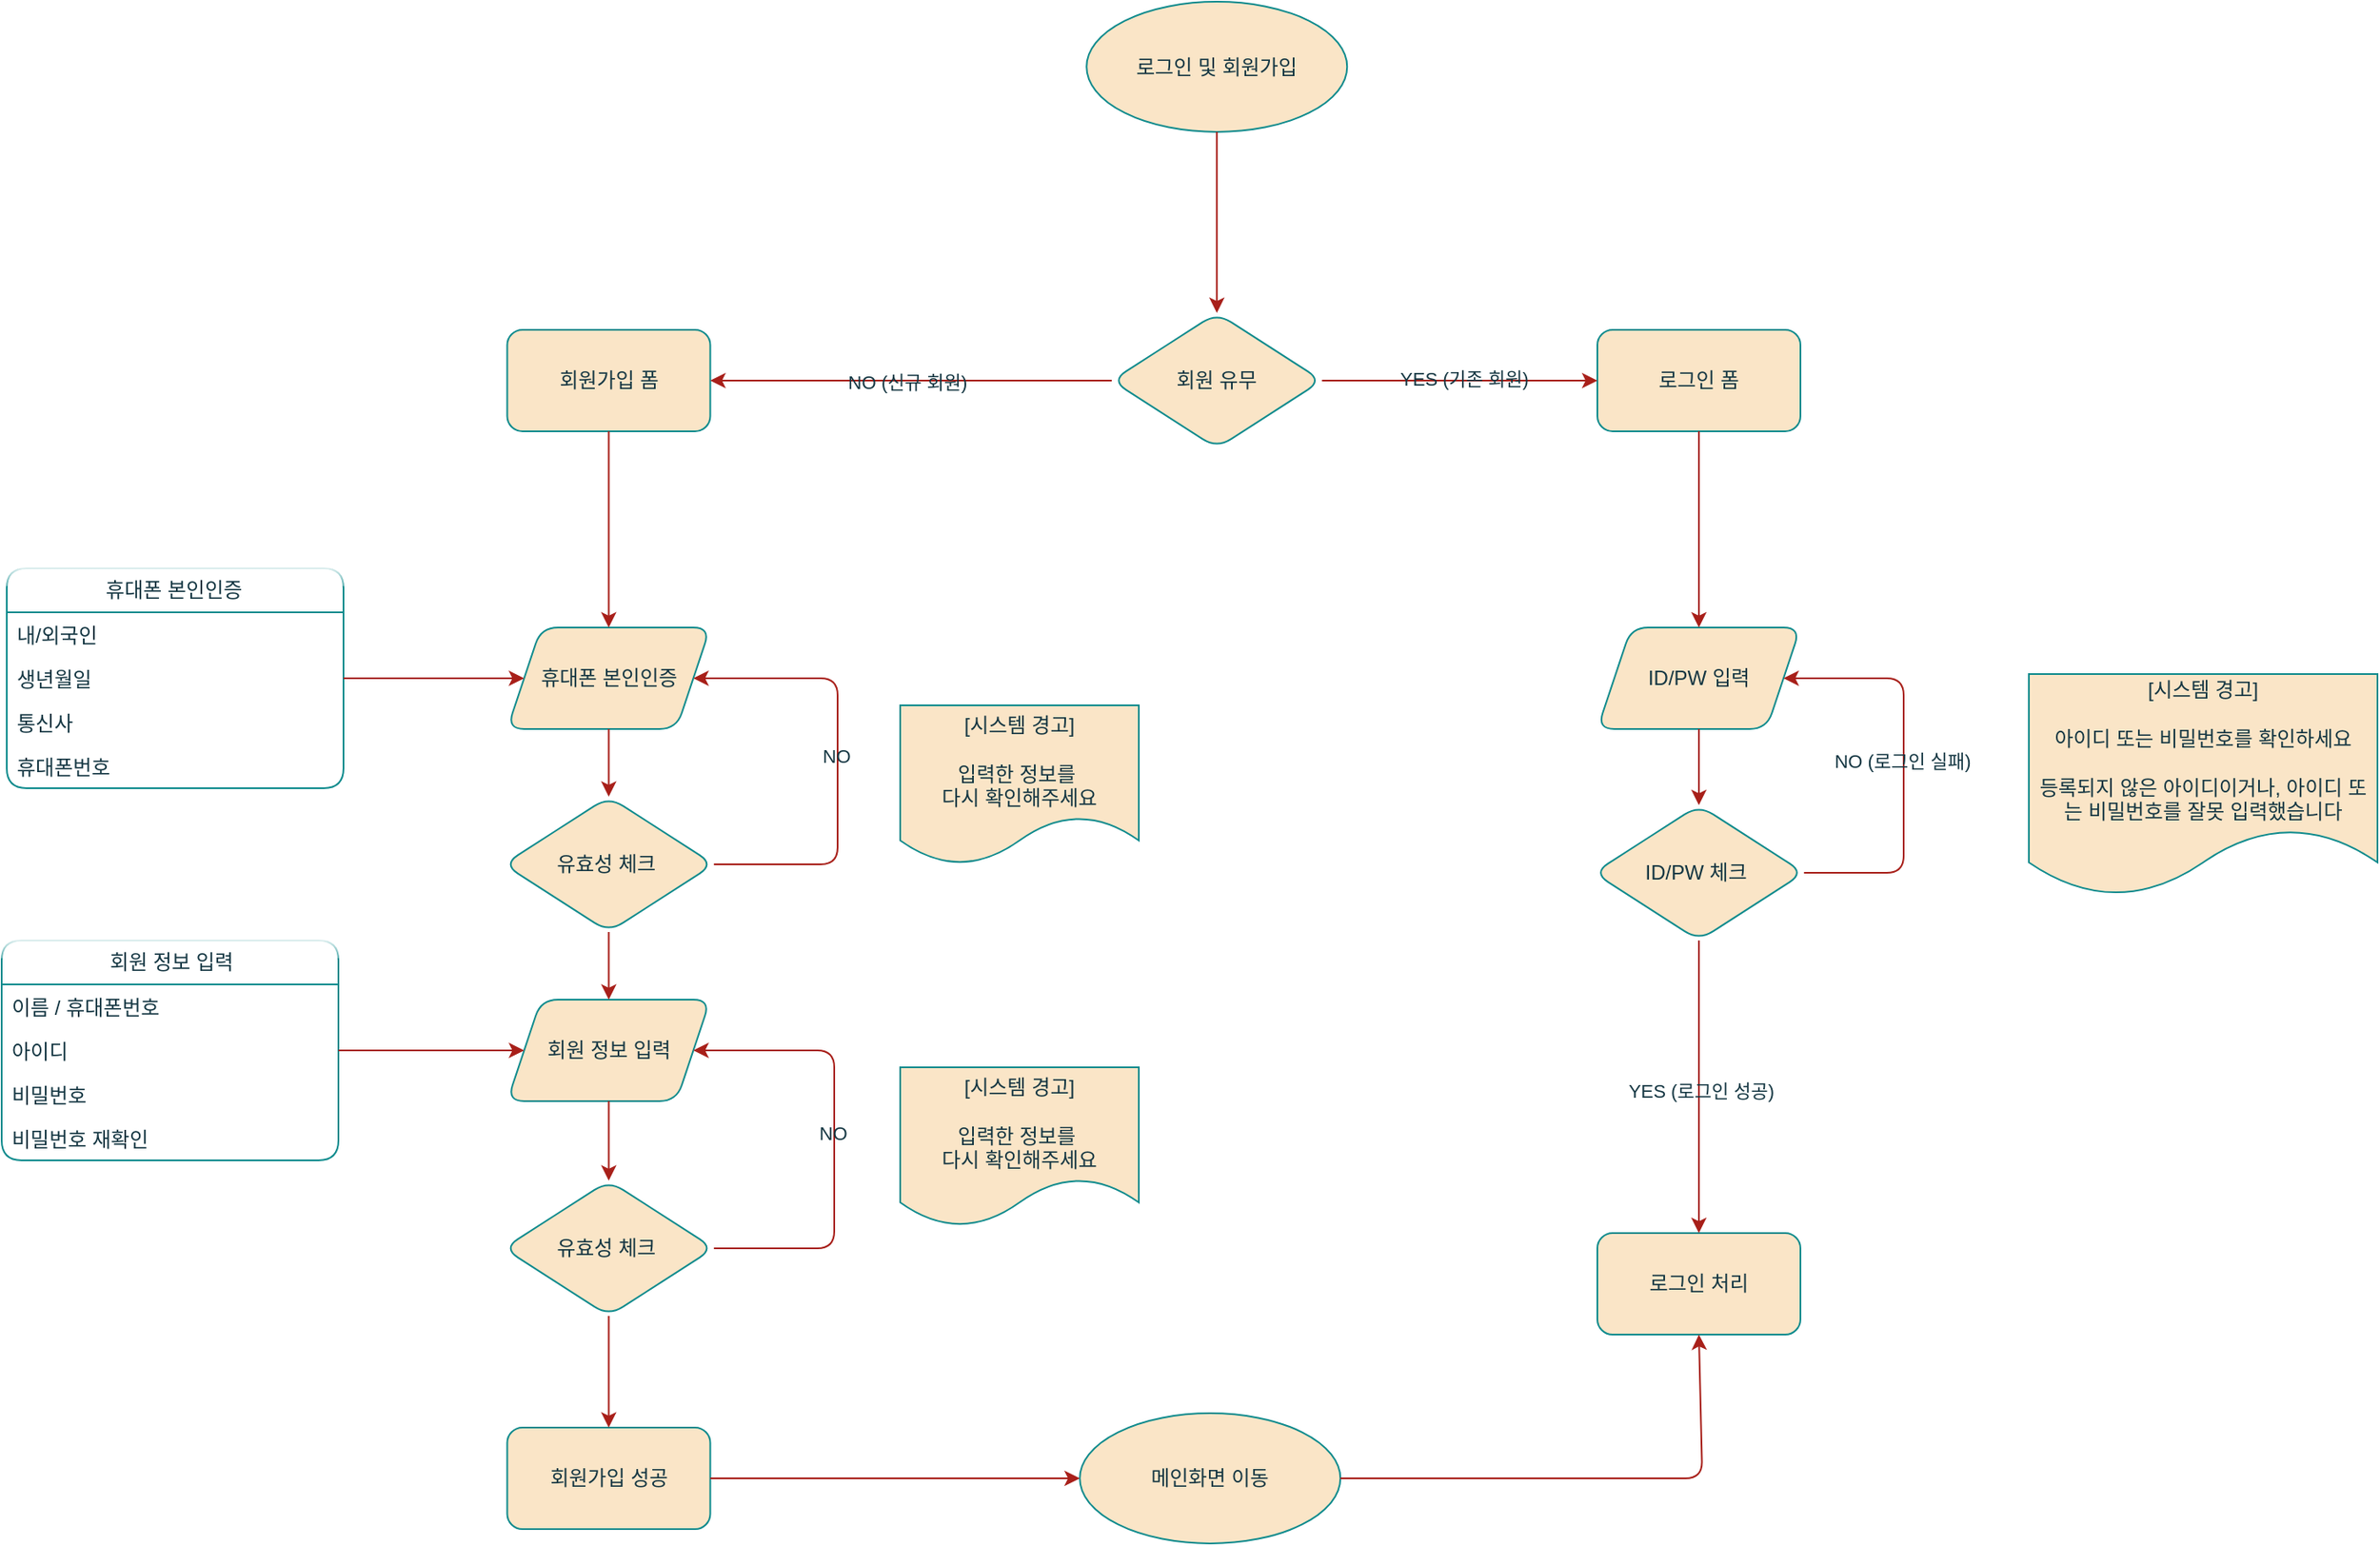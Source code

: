<mxfile version="24.7.16">
  <diagram name="페이지-1" id="WDOpKO4NPTPdkzbE7wX_">
    <mxGraphModel dx="2193" dy="1365" grid="0" gridSize="10" guides="0" tooltips="1" connect="0" arrows="0" fold="1" page="0" pageScale="1" pageWidth="827" pageHeight="1169" background="none" math="0" shadow="0">
      <root>
        <mxCell id="0" />
        <mxCell id="1" parent="0" />
        <mxCell id="cikBObeoJPo-PBKQ5aRE-9" value="휴대폰 본인인증&amp;nbsp;" style="swimlane;fontStyle=0;childLayout=stackLayout;horizontal=1;startSize=26;fillColor=none;horizontalStack=0;resizeParent=1;resizeParentMax=0;resizeLast=0;collapsible=1;marginBottom=0;html=1;align=center;verticalAlign=middle;glass=1;rounded=1;labelBackgroundColor=none;strokeColor=#0F8B8D;fontColor=#143642;" parent="1" vertex="1">
          <mxGeometry x="-112" y="31" width="199" height="130" as="geometry" />
        </mxCell>
        <mxCell id="cikBObeoJPo-PBKQ5aRE-11" value="내/외국인" style="text;strokeColor=none;fillColor=none;align=left;verticalAlign=top;spacingLeft=4;spacingRight=4;overflow=hidden;rotatable=0;points=[[0,0.5],[1,0.5]];portConstraint=eastwest;whiteSpace=wrap;html=1;rounded=1;labelBackgroundColor=none;fontColor=#143642;" parent="cikBObeoJPo-PBKQ5aRE-9" vertex="1">
          <mxGeometry y="26" width="199" height="26" as="geometry" />
        </mxCell>
        <mxCell id="cikBObeoJPo-PBKQ5aRE-12" value="생년월일" style="text;strokeColor=none;fillColor=none;align=left;verticalAlign=top;spacingLeft=4;spacingRight=4;overflow=hidden;rotatable=0;points=[[0,0.5],[1,0.5]];portConstraint=eastwest;whiteSpace=wrap;html=1;rounded=1;labelBackgroundColor=none;fontColor=#143642;" parent="cikBObeoJPo-PBKQ5aRE-9" vertex="1">
          <mxGeometry y="52" width="199" height="26" as="geometry" />
        </mxCell>
        <mxCell id="cikBObeoJPo-PBKQ5aRE-13" value="통신사" style="text;strokeColor=none;fillColor=none;align=left;verticalAlign=top;spacingLeft=4;spacingRight=4;overflow=hidden;rotatable=0;points=[[0,0.5],[1,0.5]];portConstraint=eastwest;whiteSpace=wrap;html=1;rounded=1;labelBackgroundColor=none;fontColor=#143642;" parent="cikBObeoJPo-PBKQ5aRE-9" vertex="1">
          <mxGeometry y="78" width="199" height="26" as="geometry" />
        </mxCell>
        <mxCell id="cikBObeoJPo-PBKQ5aRE-14" value="휴대폰번호" style="text;strokeColor=none;fillColor=none;align=left;verticalAlign=top;spacingLeft=4;spacingRight=4;overflow=hidden;rotatable=0;points=[[0,0.5],[1,0.5]];portConstraint=eastwest;whiteSpace=wrap;html=1;rounded=1;labelBackgroundColor=none;fontColor=#143642;" parent="cikBObeoJPo-PBKQ5aRE-9" vertex="1">
          <mxGeometry y="104" width="199" height="26" as="geometry" />
        </mxCell>
        <mxCell id="cikBObeoJPo-PBKQ5aRE-20" value="휴대폰 본인인증" style="shape=parallelogram;perimeter=parallelogramPerimeter;whiteSpace=wrap;html=1;fixedSize=1;rounded=1;labelBackgroundColor=none;fillColor=#FAE5C7;strokeColor=#0F8B8D;fontColor=#143642;" parent="1" vertex="1">
          <mxGeometry x="183.75" y="66" width="120" height="60" as="geometry" />
        </mxCell>
        <mxCell id="cikBObeoJPo-PBKQ5aRE-21" value="유효성 체크&amp;nbsp;" style="rhombus;whiteSpace=wrap;html=1;rounded=1;labelBackgroundColor=none;fillColor=#FAE5C7;strokeColor=#0F8B8D;fontColor=#143642;" parent="1" vertex="1">
          <mxGeometry x="181.63" y="166" width="124.25" height="80" as="geometry" />
        </mxCell>
        <mxCell id="cikBObeoJPo-PBKQ5aRE-22" value="&lt;div&gt;&lt;br&gt;&lt;/div&gt;[시스템 경고]&lt;div&gt;&lt;br&gt;&lt;div&gt;&lt;div&gt;&lt;span style=&quot;background-color: initial;&quot;&gt;입력한 정보를&amp;nbsp;&lt;/span&gt;&lt;/div&gt;&lt;div&gt;다시 확인해주세요&lt;br&gt;&lt;div&gt;&lt;div&gt;&lt;br&gt;&lt;/div&gt;&lt;/div&gt;&lt;/div&gt;&lt;/div&gt;&lt;/div&gt;" style="shape=document;whiteSpace=wrap;html=1;boundedLbl=1;rounded=1;labelBackgroundColor=none;fillColor=#FAE5C7;strokeColor=#0F8B8D;fontColor=#143642;" parent="1" vertex="1">
          <mxGeometry x="416" y="112" width="141" height="94" as="geometry" />
        </mxCell>
        <mxCell id="cikBObeoJPo-PBKQ5aRE-24" value="회원 정보 입력" style="shape=parallelogram;perimeter=parallelogramPerimeter;whiteSpace=wrap;html=1;fixedSize=1;rounded=1;labelBackgroundColor=none;fillColor=#FAE5C7;strokeColor=#0F8B8D;fontColor=#143642;" parent="1" vertex="1">
          <mxGeometry x="183.76" y="286" width="120" height="60" as="geometry" />
        </mxCell>
        <mxCell id="cikBObeoJPo-PBKQ5aRE-26" value="회원 유무" style="rhombus;whiteSpace=wrap;html=1;rounded=1;labelBackgroundColor=none;fillColor=#FAE5C7;strokeColor=#0F8B8D;fontColor=#143642;" parent="1" vertex="1">
          <mxGeometry x="541" y="-120" width="124.25" height="80" as="geometry" />
        </mxCell>
        <mxCell id="cikBObeoJPo-PBKQ5aRE-27" value="회원가입 폼" style="rounded=1;whiteSpace=wrap;html=1;labelBackgroundColor=none;fillColor=#FAE5C7;strokeColor=#0F8B8D;fontColor=#143642;" parent="1" vertex="1">
          <mxGeometry x="183.75" y="-110" width="120" height="60" as="geometry" />
        </mxCell>
        <mxCell id="cikBObeoJPo-PBKQ5aRE-28" value="로그인 폼" style="rounded=1;whiteSpace=wrap;html=1;labelBackgroundColor=none;fillColor=#FAE5C7;strokeColor=#0F8B8D;fontColor=#143642;" parent="1" vertex="1">
          <mxGeometry x="828" y="-110" width="120" height="60" as="geometry" />
        </mxCell>
        <mxCell id="cikBObeoJPo-PBKQ5aRE-29" value="ID/PW 입력" style="shape=parallelogram;perimeter=parallelogramPerimeter;whiteSpace=wrap;html=1;fixedSize=1;rounded=1;labelBackgroundColor=none;fillColor=#FAE5C7;strokeColor=#0F8B8D;fontColor=#143642;" parent="1" vertex="1">
          <mxGeometry x="828" y="66" width="120" height="60" as="geometry" />
        </mxCell>
        <mxCell id="cikBObeoJPo-PBKQ5aRE-30" value="ID/PW 체크&amp;nbsp;" style="rhombus;whiteSpace=wrap;html=1;rounded=1;labelBackgroundColor=none;fillColor=#FAE5C7;strokeColor=#0F8B8D;fontColor=#143642;" parent="1" vertex="1">
          <mxGeometry x="825.87" y="171" width="124.25" height="80" as="geometry" />
        </mxCell>
        <mxCell id="cikBObeoJPo-PBKQ5aRE-31" value="로그인 처리" style="rounded=1;whiteSpace=wrap;html=1;labelBackgroundColor=none;fillColor=#FAE5C7;strokeColor=#0F8B8D;fontColor=#143642;" parent="1" vertex="1">
          <mxGeometry x="827.99" y="424" width="120" height="60" as="geometry" />
        </mxCell>
        <mxCell id="cikBObeoJPo-PBKQ5aRE-32" value="유효성 체크&amp;nbsp;" style="rhombus;whiteSpace=wrap;html=1;rounded=1;labelBackgroundColor=none;fillColor=#FAE5C7;strokeColor=#0F8B8D;fontColor=#143642;" parent="1" vertex="1">
          <mxGeometry x="181.64" y="393" width="124.25" height="80" as="geometry" />
        </mxCell>
        <mxCell id="cikBObeoJPo-PBKQ5aRE-34" value="회원가입 성공" style="rounded=1;whiteSpace=wrap;html=1;labelBackgroundColor=none;fillColor=#FAE5C7;strokeColor=#0F8B8D;fontColor=#143642;" parent="1" vertex="1">
          <mxGeometry x="183.75" y="539" width="120" height="60" as="geometry" />
        </mxCell>
        <mxCell id="cikBObeoJPo-PBKQ5aRE-35" value="메인화면 이동" style="ellipse;whiteSpace=wrap;html=1;rounded=1;labelBackgroundColor=none;fillColor=#FAE5C7;strokeColor=#0F8B8D;fontColor=#143642;" parent="1" vertex="1">
          <mxGeometry x="522.13" y="530.5" width="154" height="77" as="geometry" />
        </mxCell>
        <mxCell id="cikBObeoJPo-PBKQ5aRE-37" value="회원 정보 입력" style="swimlane;fontStyle=0;childLayout=stackLayout;horizontal=1;startSize=26;fillColor=none;horizontalStack=0;resizeParent=1;resizeParentMax=0;resizeLast=0;collapsible=1;marginBottom=0;html=1;align=center;verticalAlign=middle;glass=1;rounded=1;labelBackgroundColor=none;strokeColor=#0F8B8D;fontColor=#143642;" parent="1" vertex="1">
          <mxGeometry x="-115" y="251" width="199" height="130" as="geometry" />
        </mxCell>
        <mxCell id="cikBObeoJPo-PBKQ5aRE-38" value="이름 / 휴대폰번호" style="text;strokeColor=none;fillColor=none;align=left;verticalAlign=top;spacingLeft=4;spacingRight=4;overflow=hidden;rotatable=0;points=[[0,0.5],[1,0.5]];portConstraint=eastwest;whiteSpace=wrap;html=1;rounded=1;labelBackgroundColor=none;fontColor=#143642;" parent="cikBObeoJPo-PBKQ5aRE-37" vertex="1">
          <mxGeometry y="26" width="199" height="26" as="geometry" />
        </mxCell>
        <mxCell id="cikBObeoJPo-PBKQ5aRE-39" value="아이디" style="text;strokeColor=none;fillColor=none;align=left;verticalAlign=top;spacingLeft=4;spacingRight=4;overflow=hidden;rotatable=0;points=[[0,0.5],[1,0.5]];portConstraint=eastwest;whiteSpace=wrap;html=1;rounded=1;labelBackgroundColor=none;fontColor=#143642;" parent="cikBObeoJPo-PBKQ5aRE-37" vertex="1">
          <mxGeometry y="52" width="199" height="26" as="geometry" />
        </mxCell>
        <mxCell id="cikBObeoJPo-PBKQ5aRE-40" value="비밀번호" style="text;strokeColor=none;fillColor=none;align=left;verticalAlign=top;spacingLeft=4;spacingRight=4;overflow=hidden;rotatable=0;points=[[0,0.5],[1,0.5]];portConstraint=eastwest;whiteSpace=wrap;html=1;rounded=1;labelBackgroundColor=none;fontColor=#143642;" parent="cikBObeoJPo-PBKQ5aRE-37" vertex="1">
          <mxGeometry y="78" width="199" height="26" as="geometry" />
        </mxCell>
        <mxCell id="cikBObeoJPo-PBKQ5aRE-41" value="비밀번호 재확인" style="text;strokeColor=none;fillColor=none;align=left;verticalAlign=top;spacingLeft=4;spacingRight=4;overflow=hidden;rotatable=0;points=[[0,0.5],[1,0.5]];portConstraint=eastwest;whiteSpace=wrap;html=1;rounded=1;labelBackgroundColor=none;fontColor=#143642;" parent="cikBObeoJPo-PBKQ5aRE-37" vertex="1">
          <mxGeometry y="104" width="199" height="26" as="geometry" />
        </mxCell>
        <mxCell id="cikBObeoJPo-PBKQ5aRE-42" value="[시스템 경고]&lt;div&gt;&lt;br&gt;&lt;/div&gt;&lt;div&gt;아이디 또는 비밀번호를 확인하세요&lt;/div&gt;&lt;div&gt;&lt;br&gt;&lt;/div&gt;&lt;div&gt;등록되지 않은 아이디이거나, 아이디 또는 비밀번호를 잘못 입력했습니다&lt;/div&gt;" style="shape=document;whiteSpace=wrap;html=1;boundedLbl=1;rounded=1;labelBackgroundColor=none;fillColor=#FAE5C7;strokeColor=#0F8B8D;fontColor=#143642;" parent="1" vertex="1">
          <mxGeometry x="1083" y="93.5" width="206" height="131" as="geometry" />
        </mxCell>
        <mxCell id="cikBObeoJPo-PBKQ5aRE-43" value="&lt;div&gt;&lt;br&gt;&lt;/div&gt;[시스템 경고]&lt;div&gt;&lt;br&gt;&lt;div&gt;&lt;div&gt;&lt;span style=&quot;background-color: initial;&quot;&gt;입력한 정보를&amp;nbsp;&lt;/span&gt;&lt;/div&gt;&lt;div&gt;다시 확인해주세요&lt;br&gt;&lt;div&gt;&lt;div&gt;&lt;br&gt;&lt;/div&gt;&lt;/div&gt;&lt;/div&gt;&lt;/div&gt;&lt;/div&gt;" style="shape=document;whiteSpace=wrap;html=1;boundedLbl=1;rounded=1;labelBackgroundColor=none;fillColor=#FAE5C7;strokeColor=#0F8B8D;fontColor=#143642;" parent="1" vertex="1">
          <mxGeometry x="416" y="326" width="141" height="94" as="geometry" />
        </mxCell>
        <mxCell id="cikBObeoJPo-PBKQ5aRE-44" value="로그인 및 회원가입" style="ellipse;whiteSpace=wrap;html=1;rounded=1;labelBackgroundColor=none;fillColor=#FAE5C7;strokeColor=#0F8B8D;fontColor=#143642;" parent="1" vertex="1">
          <mxGeometry x="526.13" y="-304" width="154" height="77" as="geometry" />
        </mxCell>
        <mxCell id="cikBObeoJPo-PBKQ5aRE-45" value="" style="endArrow=classic;rounded=1;exitX=0.5;exitY=1;exitDx=0;exitDy=0;entryX=0.5;entryY=0;entryDx=0;entryDy=0;flowAnimation=0;align=center;html=1;labelBackgroundColor=none;strokeColor=#A8201A;fontColor=default;" parent="1" source="cikBObeoJPo-PBKQ5aRE-44" target="cikBObeoJPo-PBKQ5aRE-26" edge="1">
          <mxGeometry width="50" height="50" relative="1" as="geometry">
            <mxPoint x="329" y="24" as="sourcePoint" />
            <mxPoint x="379" y="-26" as="targetPoint" />
          </mxGeometry>
        </mxCell>
        <mxCell id="cikBObeoJPo-PBKQ5aRE-48" value="" style="endArrow=classic;rounded=1;exitX=0;exitY=0.5;exitDx=0;exitDy=0;entryX=1;entryY=0.5;entryDx=0;entryDy=0;flowAnimation=0;align=center;html=1;labelBackgroundColor=none;strokeColor=#A8201A;fontColor=default;" parent="1" source="cikBObeoJPo-PBKQ5aRE-26" target="cikBObeoJPo-PBKQ5aRE-27" edge="1">
          <mxGeometry width="50" height="50" relative="1" as="geometry">
            <mxPoint x="613" y="-217" as="sourcePoint" />
            <mxPoint x="613" y="-110" as="targetPoint" />
          </mxGeometry>
        </mxCell>
        <mxCell id="cikBObeoJPo-PBKQ5aRE-49" value="NO (신규 회원)" style="edgeLabel;html=1;align=center;verticalAlign=middle;resizable=0;points=[];rounded=1;labelBackgroundColor=none;fontColor=#143642;" parent="cikBObeoJPo-PBKQ5aRE-48" vertex="1" connectable="0">
          <mxGeometry x="0.023" y="1" relative="1" as="geometry">
            <mxPoint as="offset" />
          </mxGeometry>
        </mxCell>
        <mxCell id="cikBObeoJPo-PBKQ5aRE-50" value="" style="endArrow=classic;rounded=1;exitX=1;exitY=0.5;exitDx=0;exitDy=0;entryX=0;entryY=0.5;entryDx=0;entryDy=0;flowAnimation=0;align=center;html=1;labelBackgroundColor=none;strokeColor=#A8201A;fontColor=default;" parent="1" source="cikBObeoJPo-PBKQ5aRE-26" target="cikBObeoJPo-PBKQ5aRE-28" edge="1">
          <mxGeometry width="50" height="50" relative="1" as="geometry">
            <mxPoint x="551" y="-70" as="sourcePoint" />
            <mxPoint x="314" y="-70" as="targetPoint" />
          </mxGeometry>
        </mxCell>
        <mxCell id="cikBObeoJPo-PBKQ5aRE-51" value="YES (기존 회원)" style="edgeLabel;html=1;align=center;verticalAlign=middle;resizable=0;points=[];rounded=1;labelBackgroundColor=none;fontColor=#143642;" parent="cikBObeoJPo-PBKQ5aRE-50" vertex="1" connectable="0">
          <mxGeometry x="0.023" y="1" relative="1" as="geometry">
            <mxPoint as="offset" />
          </mxGeometry>
        </mxCell>
        <mxCell id="cikBObeoJPo-PBKQ5aRE-52" value="" style="endArrow=classic;rounded=1;exitX=0.5;exitY=1;exitDx=0;exitDy=0;entryX=0.5;entryY=0;entryDx=0;entryDy=0;flowAnimation=0;align=center;html=1;labelBackgroundColor=none;strokeColor=#A8201A;fontColor=default;" parent="1" source="cikBObeoJPo-PBKQ5aRE-27" target="cikBObeoJPo-PBKQ5aRE-20" edge="1">
          <mxGeometry width="50" height="50" relative="1" as="geometry">
            <mxPoint x="613" y="-217" as="sourcePoint" />
            <mxPoint x="613" y="-110" as="targetPoint" />
          </mxGeometry>
        </mxCell>
        <mxCell id="cikBObeoJPo-PBKQ5aRE-53" value="" style="endArrow=classic;rounded=1;exitX=0.5;exitY=1;exitDx=0;exitDy=0;entryX=0.5;entryY=0;entryDx=0;entryDy=0;flowAnimation=0;align=center;html=1;labelBackgroundColor=none;strokeColor=#A8201A;fontColor=default;" parent="1" source="cikBObeoJPo-PBKQ5aRE-28" target="cikBObeoJPo-PBKQ5aRE-29" edge="1">
          <mxGeometry width="50" height="50" relative="1" as="geometry">
            <mxPoint x="254" y="-40" as="sourcePoint" />
            <mxPoint x="254" y="76" as="targetPoint" />
          </mxGeometry>
        </mxCell>
        <mxCell id="cikBObeoJPo-PBKQ5aRE-54" value="" style="endArrow=classic;rounded=1;exitX=0.5;exitY=1;exitDx=0;exitDy=0;entryX=0.5;entryY=0;entryDx=0;entryDy=0;flowAnimation=0;align=center;html=1;labelBackgroundColor=none;strokeColor=#A8201A;fontColor=default;" parent="1" source="cikBObeoJPo-PBKQ5aRE-29" target="cikBObeoJPo-PBKQ5aRE-30" edge="1">
          <mxGeometry width="50" height="50" relative="1" as="geometry">
            <mxPoint x="264" y="-30" as="sourcePoint" />
            <mxPoint x="264" y="86" as="targetPoint" />
          </mxGeometry>
        </mxCell>
        <mxCell id="cikBObeoJPo-PBKQ5aRE-55" value="" style="endArrow=classic;rounded=1;exitX=0.5;exitY=1;exitDx=0;exitDy=0;entryX=0.5;entryY=0;entryDx=0;entryDy=0;flowAnimation=0;align=center;html=1;labelBackgroundColor=none;strokeColor=#A8201A;fontColor=default;" parent="1" source="cikBObeoJPo-PBKQ5aRE-30" target="cikBObeoJPo-PBKQ5aRE-31" edge="1">
          <mxGeometry width="50" height="50" relative="1" as="geometry">
            <mxPoint x="675" y="-70" as="sourcePoint" />
            <mxPoint x="838" y="-70" as="targetPoint" />
          </mxGeometry>
        </mxCell>
        <mxCell id="cikBObeoJPo-PBKQ5aRE-56" value="YES (로그인 성공)" style="edgeLabel;html=1;align=center;verticalAlign=middle;resizable=0;points=[];rounded=1;labelBackgroundColor=none;fontColor=#143642;" parent="cikBObeoJPo-PBKQ5aRE-55" vertex="1" connectable="0">
          <mxGeometry x="0.023" y="1" relative="1" as="geometry">
            <mxPoint as="offset" />
          </mxGeometry>
        </mxCell>
        <mxCell id="cikBObeoJPo-PBKQ5aRE-57" value="" style="endArrow=classic;rounded=1;exitX=1;exitY=0.5;exitDx=0;exitDy=0;entryX=1;entryY=0.5;entryDx=0;entryDy=0;flowAnimation=0;align=center;html=1;labelBackgroundColor=none;strokeColor=#A8201A;fontColor=default;" parent="1" source="cikBObeoJPo-PBKQ5aRE-30" target="cikBObeoJPo-PBKQ5aRE-29" edge="1">
          <mxGeometry width="50" height="50" relative="1" as="geometry">
            <mxPoint x="962.24" y="221" as="sourcePoint" />
            <mxPoint x="950.12" y="106" as="targetPoint" />
            <Array as="points">
              <mxPoint x="1009" y="211" />
              <mxPoint x="1009" y="96" />
            </Array>
          </mxGeometry>
        </mxCell>
        <mxCell id="cikBObeoJPo-PBKQ5aRE-58" value="NO (로그인 실패)" style="edgeLabel;html=1;align=center;verticalAlign=middle;resizable=0;points=[];rounded=1;labelBackgroundColor=none;fontColor=#143642;" parent="cikBObeoJPo-PBKQ5aRE-57" vertex="1" connectable="0">
          <mxGeometry x="0.023" y="1" relative="1" as="geometry">
            <mxPoint as="offset" />
          </mxGeometry>
        </mxCell>
        <mxCell id="cikBObeoJPo-PBKQ5aRE-59" value="" style="endArrow=classic;rounded=1;exitX=1;exitY=0.5;exitDx=0;exitDy=0;entryX=0;entryY=0.5;entryDx=0;entryDy=0;flowAnimation=0;align=center;html=1;labelBackgroundColor=none;strokeColor=#A8201A;fontColor=default;" parent="1" source="cikBObeoJPo-PBKQ5aRE-12" target="cikBObeoJPo-PBKQ5aRE-20" edge="1">
          <mxGeometry width="50" height="50" relative="1" as="geometry">
            <mxPoint x="254" y="-40" as="sourcePoint" />
            <mxPoint x="254" y="76" as="targetPoint" />
          </mxGeometry>
        </mxCell>
        <mxCell id="cikBObeoJPo-PBKQ5aRE-60" value="" style="endArrow=classic;rounded=1;exitX=1;exitY=0.5;exitDx=0;exitDy=0;entryX=0;entryY=0.5;entryDx=0;entryDy=0;flowAnimation=0;align=center;html=1;labelBackgroundColor=none;strokeColor=#A8201A;fontColor=default;" parent="1" source="cikBObeoJPo-PBKQ5aRE-39" target="cikBObeoJPo-PBKQ5aRE-24" edge="1">
          <mxGeometry width="50" height="50" relative="1" as="geometry">
            <mxPoint x="97" y="106" as="sourcePoint" />
            <mxPoint x="204" y="106" as="targetPoint" />
          </mxGeometry>
        </mxCell>
        <mxCell id="cikBObeoJPo-PBKQ5aRE-61" value="" style="endArrow=classic;rounded=1;exitX=0.5;exitY=1;exitDx=0;exitDy=0;entryX=0.5;entryY=0;entryDx=0;entryDy=0;flowAnimation=0;align=center;html=1;labelBackgroundColor=none;strokeColor=#A8201A;fontColor=default;" parent="1" source="cikBObeoJPo-PBKQ5aRE-20" target="cikBObeoJPo-PBKQ5aRE-21" edge="1">
          <mxGeometry width="50" height="50" relative="1" as="geometry">
            <mxPoint x="254" y="-40" as="sourcePoint" />
            <mxPoint x="254" y="76" as="targetPoint" />
          </mxGeometry>
        </mxCell>
        <mxCell id="cikBObeoJPo-PBKQ5aRE-62" value="" style="endArrow=classic;rounded=1;exitX=0.5;exitY=1;exitDx=0;exitDy=0;entryX=0.5;entryY=0;entryDx=0;entryDy=0;flowAnimation=0;align=center;html=1;labelBackgroundColor=none;strokeColor=#A8201A;fontColor=default;" parent="1" source="cikBObeoJPo-PBKQ5aRE-21" target="cikBObeoJPo-PBKQ5aRE-24" edge="1">
          <mxGeometry width="50" height="50" relative="1" as="geometry">
            <mxPoint x="254" y="136" as="sourcePoint" />
            <mxPoint x="254" y="176" as="targetPoint" />
          </mxGeometry>
        </mxCell>
        <mxCell id="cikBObeoJPo-PBKQ5aRE-65" value="" style="endArrow=classic;rounded=1;exitX=1;exitY=0.5;exitDx=0;exitDy=0;entryX=1;entryY=0.5;entryDx=0;entryDy=0;flowAnimation=0;align=center;html=1;labelBackgroundColor=none;strokeColor=#A8201A;fontColor=default;" parent="1" source="cikBObeoJPo-PBKQ5aRE-21" target="cikBObeoJPo-PBKQ5aRE-20" edge="1">
          <mxGeometry width="50" height="50" relative="1" as="geometry">
            <mxPoint x="319.99" y="216.5" as="sourcePoint" />
            <mxPoint x="307.99" y="101.5" as="targetPoint" />
            <Array as="points">
              <mxPoint x="379" y="206" />
              <mxPoint x="379" y="96" />
            </Array>
          </mxGeometry>
        </mxCell>
        <mxCell id="cikBObeoJPo-PBKQ5aRE-66" value="NO" style="edgeLabel;html=1;align=center;verticalAlign=middle;resizable=0;points=[];rounded=1;labelBackgroundColor=none;fontColor=#143642;" parent="cikBObeoJPo-PBKQ5aRE-65" vertex="1" connectable="0">
          <mxGeometry x="0.023" y="1" relative="1" as="geometry">
            <mxPoint as="offset" />
          </mxGeometry>
        </mxCell>
        <mxCell id="cikBObeoJPo-PBKQ5aRE-67" value="" style="endArrow=classic;rounded=1;exitX=1;exitY=0.5;exitDx=0;exitDy=0;entryX=1;entryY=0.5;entryDx=0;entryDy=0;flowAnimation=0;align=center;html=1;labelBackgroundColor=none;strokeColor=#A8201A;fontColor=default;" parent="1" source="cikBObeoJPo-PBKQ5aRE-32" target="cikBObeoJPo-PBKQ5aRE-24" edge="1">
          <mxGeometry width="50" height="50" relative="1" as="geometry">
            <mxPoint x="323" y="427" as="sourcePoint" />
            <mxPoint x="311" y="317" as="targetPoint" />
            <Array as="points">
              <mxPoint x="377" y="433" />
              <mxPoint x="377" y="316" />
            </Array>
          </mxGeometry>
        </mxCell>
        <mxCell id="cikBObeoJPo-PBKQ5aRE-68" value="NO" style="edgeLabel;html=1;align=center;verticalAlign=middle;resizable=0;points=[];rounded=1;labelBackgroundColor=none;fontColor=#143642;" parent="cikBObeoJPo-PBKQ5aRE-67" vertex="1" connectable="0">
          <mxGeometry x="0.023" y="1" relative="1" as="geometry">
            <mxPoint as="offset" />
          </mxGeometry>
        </mxCell>
        <mxCell id="cikBObeoJPo-PBKQ5aRE-69" value="" style="endArrow=classic;rounded=1;exitX=0.5;exitY=1;exitDx=0;exitDy=0;entryX=0.5;entryY=0;entryDx=0;entryDy=0;flowAnimation=0;align=center;html=1;labelBackgroundColor=none;strokeColor=#A8201A;fontColor=default;" parent="1" source="cikBObeoJPo-PBKQ5aRE-24" target="cikBObeoJPo-PBKQ5aRE-32" edge="1">
          <mxGeometry width="50" height="50" relative="1" as="geometry">
            <mxPoint x="254" y="256" as="sourcePoint" />
            <mxPoint x="254" y="296" as="targetPoint" />
          </mxGeometry>
        </mxCell>
        <mxCell id="cikBObeoJPo-PBKQ5aRE-70" value="" style="endArrow=classic;rounded=1;exitX=0.5;exitY=1;exitDx=0;exitDy=0;entryX=0.5;entryY=0;entryDx=0;entryDy=0;flowAnimation=0;align=center;html=1;labelBackgroundColor=none;strokeColor=#A8201A;fontColor=default;" parent="1" source="cikBObeoJPo-PBKQ5aRE-32" target="cikBObeoJPo-PBKQ5aRE-34" edge="1">
          <mxGeometry width="50" height="50" relative="1" as="geometry">
            <mxPoint x="254" y="356" as="sourcePoint" />
            <mxPoint x="254" y="403" as="targetPoint" />
          </mxGeometry>
        </mxCell>
        <mxCell id="A_9YKqtxAkf_icvJ8Hs--1" value="" style="endArrow=classic;rounded=1;exitX=1;exitY=0.5;exitDx=0;exitDy=0;entryX=0;entryY=0.5;entryDx=0;entryDy=0;flowAnimation=0;align=center;html=1;labelBackgroundColor=none;strokeColor=#A8201A;fontColor=default;" edge="1" parent="1" source="cikBObeoJPo-PBKQ5aRE-34" target="cikBObeoJPo-PBKQ5aRE-35">
          <mxGeometry width="50" height="50" relative="1" as="geometry">
            <mxPoint x="254" y="483" as="sourcePoint" />
            <mxPoint x="254" y="549" as="targetPoint" />
          </mxGeometry>
        </mxCell>
        <mxCell id="A_9YKqtxAkf_icvJ8Hs--2" value="" style="endArrow=classic;rounded=1;exitX=1;exitY=0.5;exitDx=0;exitDy=0;entryX=0.5;entryY=1;entryDx=0;entryDy=0;flowAnimation=0;align=center;html=1;labelBackgroundColor=none;strokeColor=#A8201A;fontColor=default;" edge="1" parent="1" source="cikBObeoJPo-PBKQ5aRE-35" target="cikBObeoJPo-PBKQ5aRE-31">
          <mxGeometry width="50" height="50" relative="1" as="geometry">
            <mxPoint x="314" y="579" as="sourcePoint" />
            <mxPoint x="532" y="579" as="targetPoint" />
            <Array as="points">
              <mxPoint x="890" y="569" />
            </Array>
          </mxGeometry>
        </mxCell>
      </root>
    </mxGraphModel>
  </diagram>
</mxfile>
